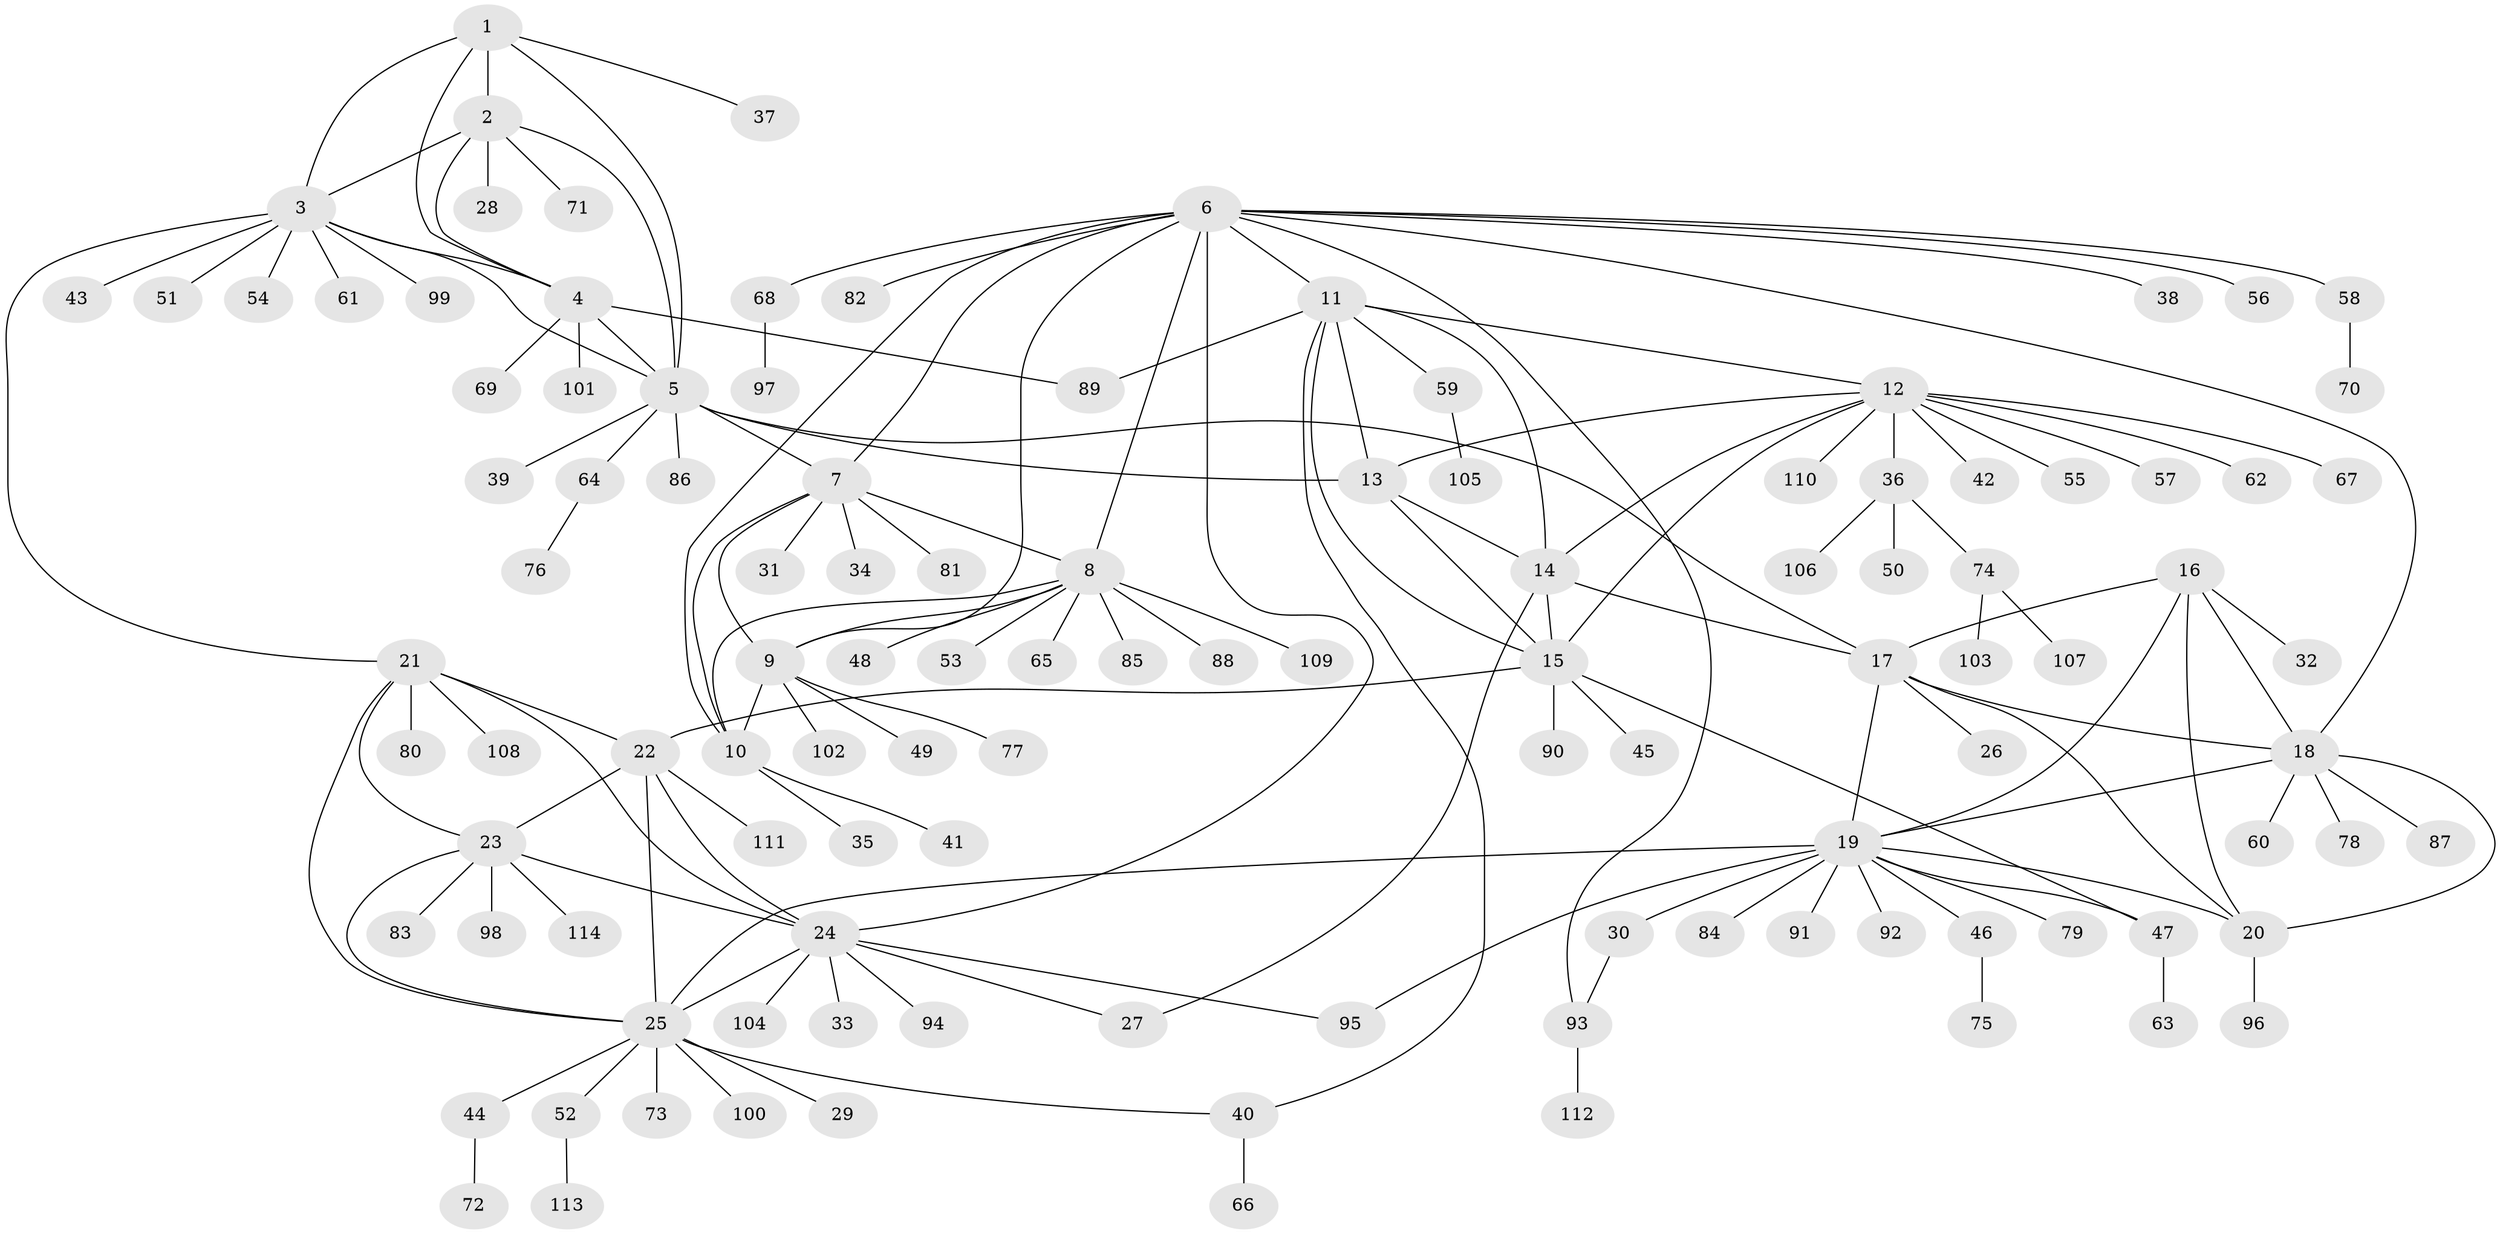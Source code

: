 // Generated by graph-tools (version 1.1) at 2025/02/03/09/25 03:02:53]
// undirected, 114 vertices, 155 edges
graph export_dot {
graph [start="1"]
  node [color=gray90,style=filled];
  1;
  2;
  3;
  4;
  5;
  6;
  7;
  8;
  9;
  10;
  11;
  12;
  13;
  14;
  15;
  16;
  17;
  18;
  19;
  20;
  21;
  22;
  23;
  24;
  25;
  26;
  27;
  28;
  29;
  30;
  31;
  32;
  33;
  34;
  35;
  36;
  37;
  38;
  39;
  40;
  41;
  42;
  43;
  44;
  45;
  46;
  47;
  48;
  49;
  50;
  51;
  52;
  53;
  54;
  55;
  56;
  57;
  58;
  59;
  60;
  61;
  62;
  63;
  64;
  65;
  66;
  67;
  68;
  69;
  70;
  71;
  72;
  73;
  74;
  75;
  76;
  77;
  78;
  79;
  80;
  81;
  82;
  83;
  84;
  85;
  86;
  87;
  88;
  89;
  90;
  91;
  92;
  93;
  94;
  95;
  96;
  97;
  98;
  99;
  100;
  101;
  102;
  103;
  104;
  105;
  106;
  107;
  108;
  109;
  110;
  111;
  112;
  113;
  114;
  1 -- 2;
  1 -- 3;
  1 -- 4;
  1 -- 5;
  1 -- 37;
  2 -- 3;
  2 -- 4;
  2 -- 5;
  2 -- 28;
  2 -- 71;
  3 -- 4;
  3 -- 5;
  3 -- 21;
  3 -- 43;
  3 -- 51;
  3 -- 54;
  3 -- 61;
  3 -- 99;
  4 -- 5;
  4 -- 69;
  4 -- 89;
  4 -- 101;
  5 -- 7;
  5 -- 13;
  5 -- 17;
  5 -- 39;
  5 -- 64;
  5 -- 86;
  6 -- 7;
  6 -- 8;
  6 -- 9;
  6 -- 10;
  6 -- 11;
  6 -- 18;
  6 -- 24;
  6 -- 38;
  6 -- 56;
  6 -- 58;
  6 -- 68;
  6 -- 82;
  6 -- 93;
  7 -- 8;
  7 -- 9;
  7 -- 10;
  7 -- 31;
  7 -- 34;
  7 -- 81;
  8 -- 9;
  8 -- 10;
  8 -- 48;
  8 -- 53;
  8 -- 65;
  8 -- 85;
  8 -- 88;
  8 -- 109;
  9 -- 10;
  9 -- 49;
  9 -- 77;
  9 -- 102;
  10 -- 35;
  10 -- 41;
  11 -- 12;
  11 -- 13;
  11 -- 14;
  11 -- 15;
  11 -- 40;
  11 -- 59;
  11 -- 89;
  12 -- 13;
  12 -- 14;
  12 -- 15;
  12 -- 36;
  12 -- 42;
  12 -- 55;
  12 -- 57;
  12 -- 62;
  12 -- 67;
  12 -- 110;
  13 -- 14;
  13 -- 15;
  14 -- 15;
  14 -- 17;
  14 -- 27;
  15 -- 22;
  15 -- 45;
  15 -- 47;
  15 -- 90;
  16 -- 17;
  16 -- 18;
  16 -- 19;
  16 -- 20;
  16 -- 32;
  17 -- 18;
  17 -- 19;
  17 -- 20;
  17 -- 26;
  18 -- 19;
  18 -- 20;
  18 -- 60;
  18 -- 78;
  18 -- 87;
  19 -- 20;
  19 -- 25;
  19 -- 30;
  19 -- 46;
  19 -- 47;
  19 -- 79;
  19 -- 84;
  19 -- 91;
  19 -- 92;
  19 -- 95;
  20 -- 96;
  21 -- 22;
  21 -- 23;
  21 -- 24;
  21 -- 25;
  21 -- 80;
  21 -- 108;
  22 -- 23;
  22 -- 24;
  22 -- 25;
  22 -- 111;
  23 -- 24;
  23 -- 25;
  23 -- 83;
  23 -- 98;
  23 -- 114;
  24 -- 25;
  24 -- 27;
  24 -- 33;
  24 -- 94;
  24 -- 95;
  24 -- 104;
  25 -- 29;
  25 -- 40;
  25 -- 44;
  25 -- 52;
  25 -- 73;
  25 -- 100;
  30 -- 93;
  36 -- 50;
  36 -- 74;
  36 -- 106;
  40 -- 66;
  44 -- 72;
  46 -- 75;
  47 -- 63;
  52 -- 113;
  58 -- 70;
  59 -- 105;
  64 -- 76;
  68 -- 97;
  74 -- 103;
  74 -- 107;
  93 -- 112;
}
